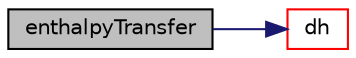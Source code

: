 digraph "enthalpyTransfer"
{
  bgcolor="transparent";
  edge [fontname="Helvetica",fontsize="10",labelfontname="Helvetica",labelfontsize="10"];
  node [fontname="Helvetica",fontsize="10",shape=record];
  rankdir="LR";
  Node1 [label="enthalpyTransfer",height=0.2,width=0.4,color="black", fillcolor="grey75", style="filled", fontcolor="black"];
  Node1 -> Node2 [color="midnightblue",fontsize="10",style="solid",fontname="Helvetica"];
  Node2 [label="dh",height=0.2,width=0.4,color="red",URL="$a01876.html#a269260e9dec7679dc167e6ae42afaef9",tooltip="Return the enthalpy per unit mass. "];
}
